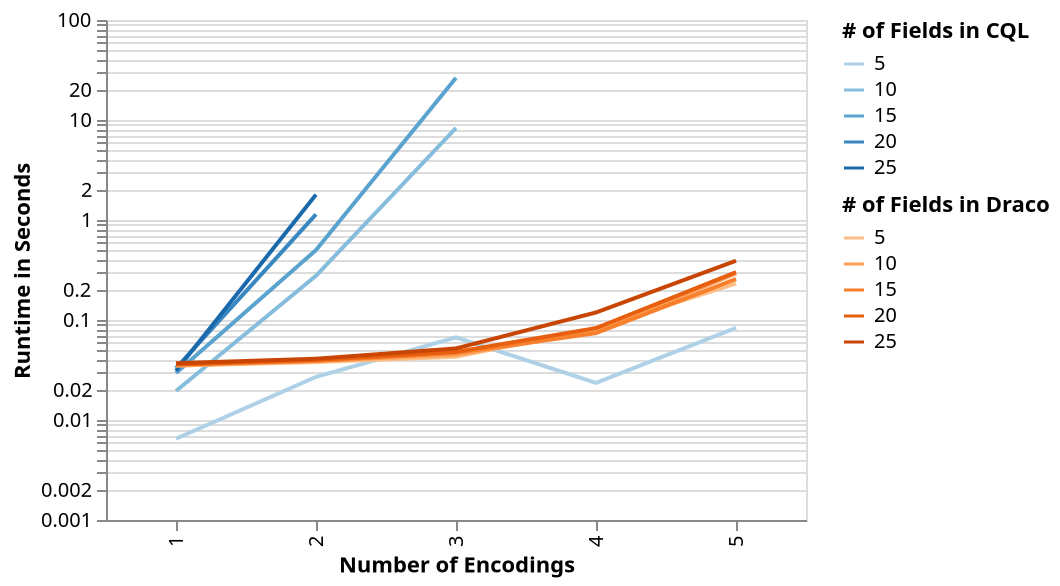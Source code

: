 {
    "$schema": "https://vega.github.io/schema/vega-lite/v2.json",
    "data": {
        "values": [{"encodings":1,"fields":5,"max":0.011,"mean":0.0073,"min":0.005,"runtime":0.0065,"stdev":0.0020518285,"system":"cql"},{"encodings":1,"fields":10,"max":0.071,"mean":0.019,"min":0.013,"runtime":0.0195,"stdev":0.0042426407,"system":"cql"},{"encodings":1,"fields":15,"max":0.052,"mean":0.029,"min":0.017,"runtime":0.0295,"stdev":0.0078294317,"system":"cql"},{"encodings":1,"fields":20,"max":0.057,"mean":0.0344,"min":0.023,"runtime":0.033,"stdev":0.008760137,"system":"cql"},{"encodings":1,"fields":25,"max":0.062,"mean":0.0332105263,"min":0.026,"runtime":0.031,"stdev":0.0070156138,"system":"cql"},{"encodings":2,"fields":5,"max":0.047,"mean":0.0273,"min":0.019,"runtime":0.027,"stdev":0.0067904344,"system":"cql"},{"encodings":2,"fields":10,"max":0.407,"mean":0.2782631579,"min":0.251,"runtime":0.277,"stdev":0.0187892525,"system":"cql"},{"encodings":2,"fields":15,"max":0.645,"mean":0.5071666667,"min":0.481,"runtime":0.5005,"stdev":0.0232169718,"system":"cql"},{"encodings":2,"fields":20,"max":1.31,"mean":1.1531,"min":1.063,"runtime":1.139,"stdev":0.0656192807,"system":"cql"},{"encodings":2,"fields":25,"max":1.949,"mean":1.8101,"min":1.719,"runtime":1.794,"stdev":0.0662796349,"system":"cql"},{"encodings":3,"fields":5,"max":0.135,"mean":0.0661764706,"min":0.058,"runtime":0.067,"stdev":0.0066707024,"system":"cql"},{"encodings":3,"fields":10,"max":9.191,"mean":8.3507894737,"min":8.085,"runtime":8.325,"stdev":0.2027629103,"system":"cql"},{"encodings":3,"fields":15,"max":31.713,"mean":27.14205,"min":24.562,"runtime":26.4215,"stdev":2.1979464387,"system":"cql"},{"encodings":4,"fields":5,"max":0.034,"mean":0.024,"min":0.016,"runtime":0.0235,"stdev":0.0053478968,"system":"cql"},{"encodings":5,"fields":5,"max":0.144,"mean":0.0853888889,"min":0.072,"runtime":0.0835,"stdev":0.0107503948,"system":"cql"},{"encodings":1,"fields":5,"max":0.036,"mean":0.035,"min":0.027,"runtime":0.035,"stdev":0.0003333333,"system":"draco"},{"encodings":1,"fields":10,"max":0.036,"mean":0.0351578947,"min":0.03,"runtime":0.035,"stdev":0.0007443229,"system":"draco"},{"encodings":1,"fields":15,"max":0.036,"mean":0.036,"min":0.036,"runtime":0.036,"stdev":6.938893904e-18,"system":"draco"},{"encodings":1,"fields":20,"max":0.037,"mean":0.036,"min":0.032,"runtime":0.036,"stdev":0.0,"system":"draco"},{"encodings":1,"fields":25,"max":0.037,"mean":0.0367777778,"min":0.035,"runtime":0.037,"stdev":0.0004157397,"system":"draco"},{"encodings":2,"fields":5,"max":0.038,"mean":0.0377368421,"min":0.036,"runtime":0.038,"stdev":0.0004403474,"system":"draco"},{"encodings":2,"fields":10,"max":0.04,"mean":0.0385789474,"min":0.036,"runtime":0.039,"stdev":0.0006740131,"system":"draco"},{"encodings":2,"fields":15,"max":0.04,"mean":0.0393,"min":0.039,"runtime":0.039,"stdev":0.0004582576,"system":"draco"},{"encodings":2,"fields":20,"max":0.04,"mean":0.04,"min":0.038,"runtime":0.04,"stdev":6.938893904e-18,"system":"draco"},{"encodings":2,"fields":25,"max":0.041,"mean":0.0407,"min":0.04,"runtime":0.041,"stdev":0.0004582576,"system":"draco"},{"encodings":3,"fields":5,"max":0.044,"mean":0.0433,"min":0.043,"runtime":0.043,"stdev":0.0004582576,"system":"draco"},{"encodings":3,"fields":10,"max":0.046,"mean":0.045,"min":0.037,"runtime":0.045,"stdev":0.0,"system":"draco"},{"encodings":3,"fields":15,"max":0.047,"mean":0.047,"min":0.042,"runtime":0.047,"stdev":0.0,"system":"draco"},{"encodings":3,"fields":20,"max":0.049,"mean":0.048,"min":0.041,"runtime":0.048,"stdev":0.0,"system":"draco"},{"encodings":3,"fields":25,"max":0.053,"mean":0.0518,"min":0.049,"runtime":0.052,"stdev":0.001029563,"system":"draco"},{"encodings":4,"fields":5,"max":0.084,"mean":0.0826666667,"min":0.052,"runtime":0.083,"stdev":0.000745356,"system":"draco"},{"encodings":4,"fields":10,"max":0.077,"mean":0.0757777778,"min":0.073,"runtime":0.076,"stdev":0.0005328702,"system":"draco"},{"encodings":4,"fields":15,"max":0.075,"mean":0.0742105263,"min":0.046,"runtime":0.074,"stdev":0.0004076825,"system":"draco"},{"encodings":4,"fields":20,"max":0.085,"mean":0.0834210526,"min":0.079,"runtime":0.083,"stdev":0.0007480353,"system":"draco"},{"encodings":4,"fields":25,"max":0.12,"mean":0.1188,"min":0.118,"runtime":0.119,"stdev":0.000509902,"system":"draco"},{"encodings":5,"fields":5,"max":0.236,"mean":0.2325555556,"min":0.178,"runtime":0.232,"stdev":0.0014989708,"system":"draco"},{"encodings":5,"fields":10,"max":0.295,"mean":0.2926,"min":0.29,"runtime":0.293,"stdev":0.001356466,"system":"draco"},{"encodings":5,"fields":15,"max":0.26,"mean":0.25645,"min":0.252,"runtime":0.257,"stdev":0.0019868316,"system":"draco"},{"encodings":5,"fields":20,"max":0.304,"mean":0.3004210526,"min":0.284,"runtime":0.301,"stdev":0.0020082931,"system":"draco"},{"encodings":5,"fields":25,"max":0.399,"mean":0.39055,"min":0.383,"runtime":0.3915,"stdev":0.0043182751,"system":"draco"}]
    },
    "layer": [
        {
            "transform": [
                {
                    "filter": "datum.system == 'cql'"
                }
            ],
            "mark": "line",
            "encoding": {
                "x": {
                    "field": "encodings",
                    "type": "ordinal",
                    "axis": {
                        "title": "Number of Encodings"
                    }
                },
                "y": {
                    "field": "runtime",
                    "type": "quantitative",
                    "scale": {
                        "type": "log",
                        "domain": [
                            0.001,
                            100
                        ]
                    },
                    "axis": {
                        "title": "Runtime in Seconds"
                    }
                },
                "color": {
                    "legend": {
                        "title": "# of Fields in CQL"
                    },
                    "field": "fields",
                    "type": "ordinal"
                }
            }
        },
        {
            "transform": [
                {
                    "filter": "datum.system == 'draco'"
                }
            ],
            "mark": "line",
            "encoding": {
                "x": {
                    "field": "encodings",
                    "type": "ordinal"
                },
                "y": {
                    "field": "runtime",
                    "type": "quantitative"
                },
                "color": {
                    "legend": {
                        "title": "# of Fields in Draco"
                    },
                    "field": "fields",
                    "type": "ordinal",
                    "scale": {
                        "scheme": "oranges"
                    }
                }
            }
        }
    ],
    "width": 350,
    "height": 250,
    "resolve": {
        "scale": {
            "color": "independent"
        }
    },
    "config": {
        "overlay": {
            "line": true
        }
    }
}
